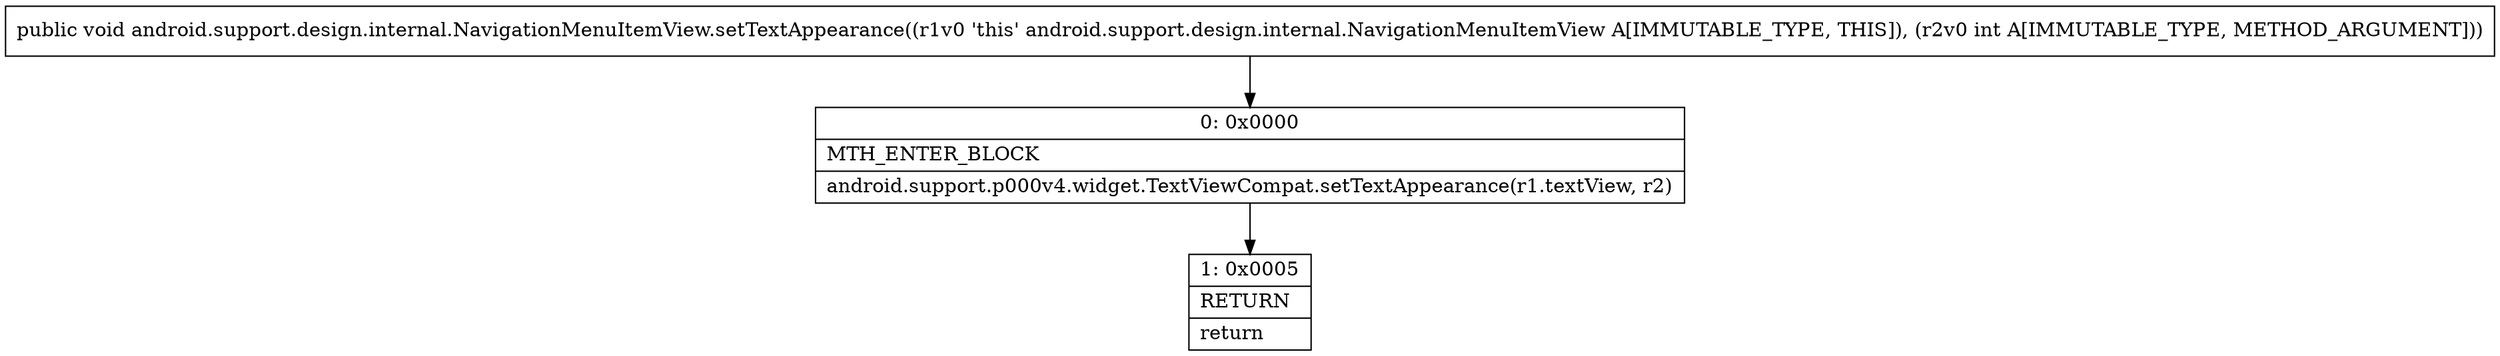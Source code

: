 digraph "CFG forandroid.support.design.internal.NavigationMenuItemView.setTextAppearance(I)V" {
Node_0 [shape=record,label="{0\:\ 0x0000|MTH_ENTER_BLOCK\l|android.support.p000v4.widget.TextViewCompat.setTextAppearance(r1.textView, r2)\l}"];
Node_1 [shape=record,label="{1\:\ 0x0005|RETURN\l|return\l}"];
MethodNode[shape=record,label="{public void android.support.design.internal.NavigationMenuItemView.setTextAppearance((r1v0 'this' android.support.design.internal.NavigationMenuItemView A[IMMUTABLE_TYPE, THIS]), (r2v0 int A[IMMUTABLE_TYPE, METHOD_ARGUMENT])) }"];
MethodNode -> Node_0;
Node_0 -> Node_1;
}

